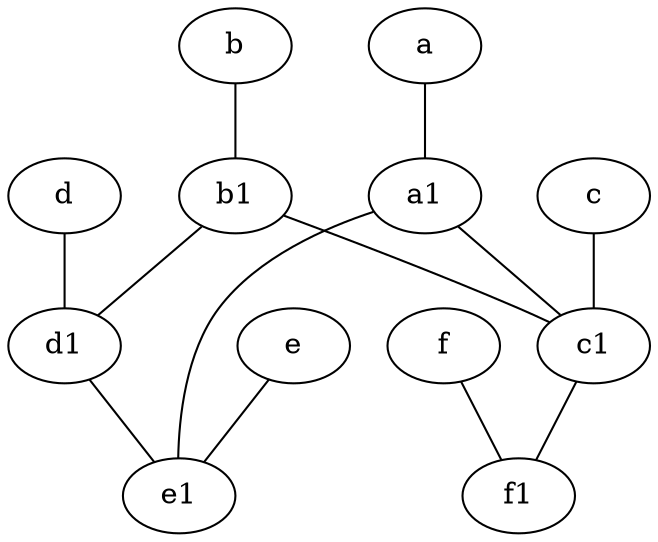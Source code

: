 graph {
	node [labelfontsize=50]
	a1 [labelfontsize=50 pos="8,3!"]
	e1 [labelfontsize=50 pos="7,7!"]
	f [labelfontsize=50 pos="3,9!"]
	e [labelfontsize=50 pos="7,9!"]
	c1 [labelfontsize=50 pos="4.5,3!"]
	f1 [labelfontsize=50 pos="3,8!"]
	c [labelfontsize=50 pos="4.5,2!"]
	a [labelfontsize=50 pos="8,2!"]
	b1 [labelfontsize=50 pos="9,4!"]
	b [labelfontsize=50 pos="10,4!"]
	d1 [labelfontsize=50 pos="3,5!"]
	d [labelfontsize=50 pos="2,5!"]
	a -- a1
	e -- e1
	a1 -- c1
	b1 -- d1
	d -- d1
	f -- f1
	b1 -- c1
	c1 -- f1
	b -- b1
	d1 -- e1
	a1 -- e1
	c -- c1
}
